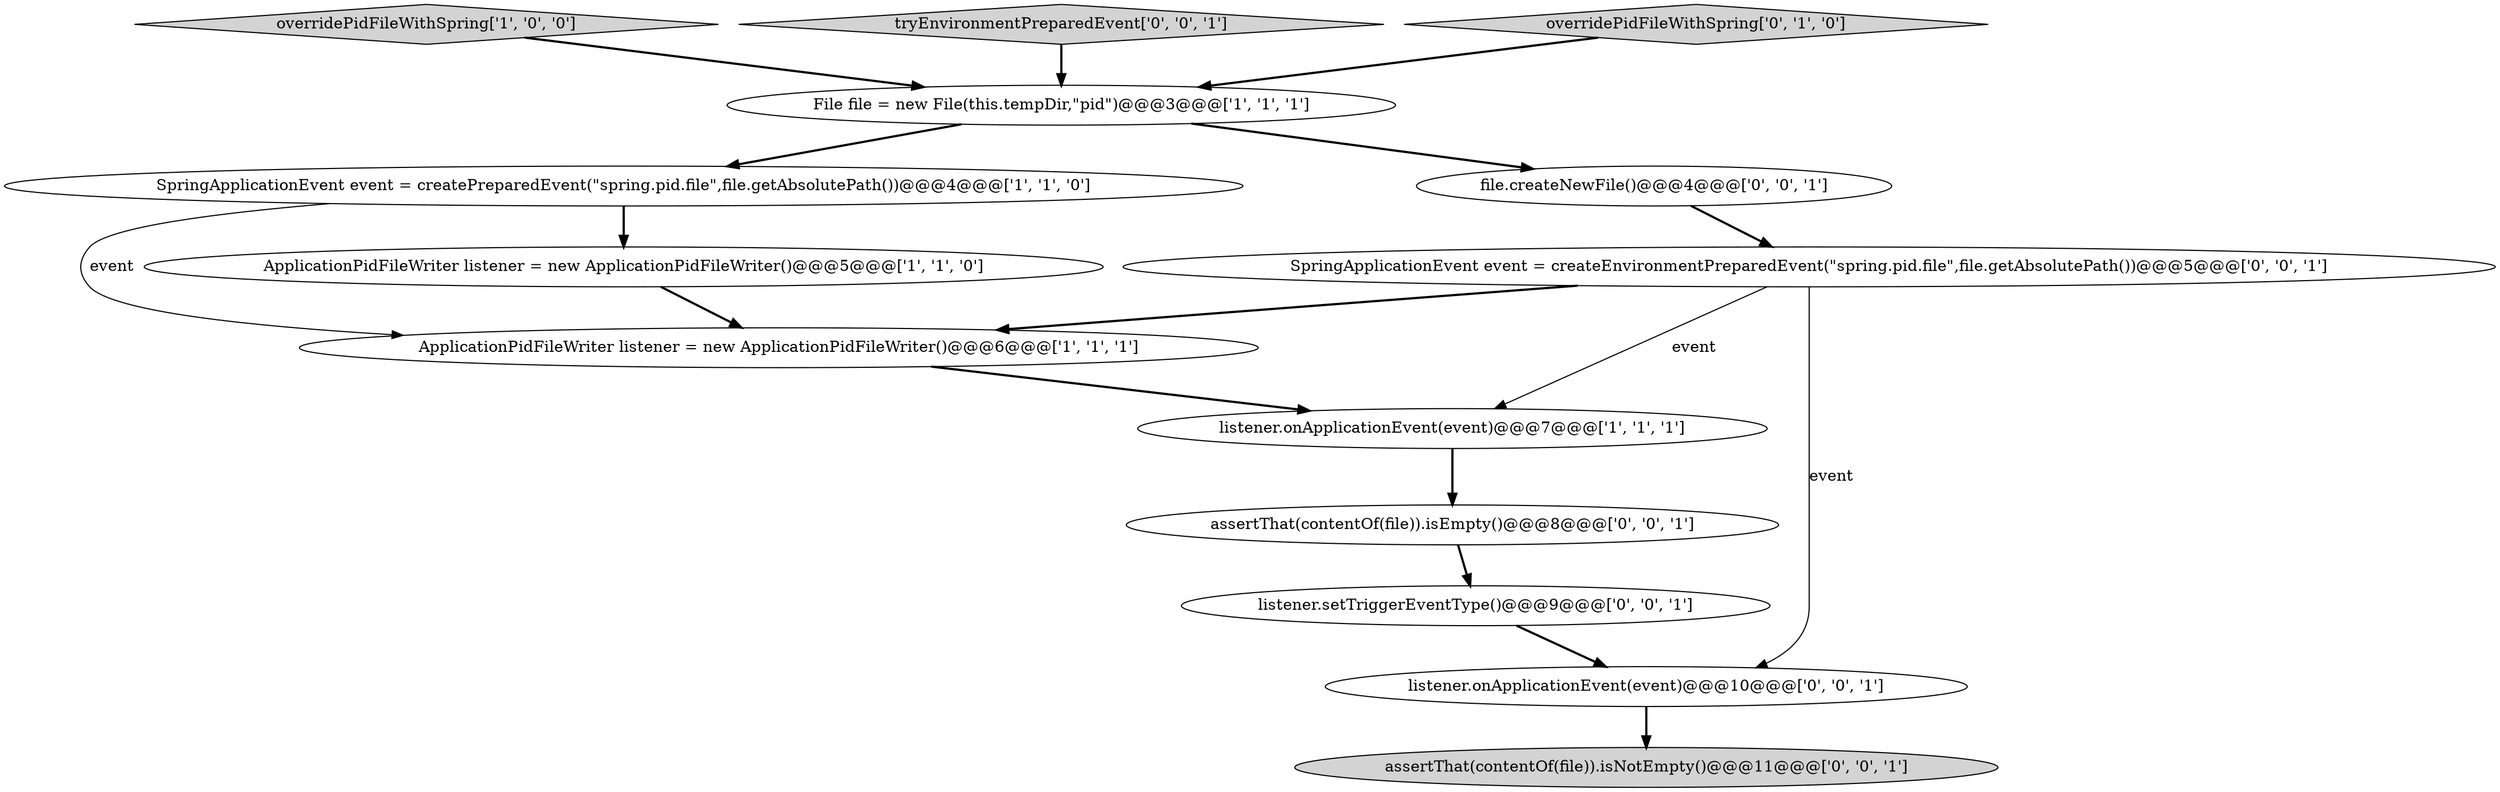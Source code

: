 digraph {
0 [style = filled, label = "ApplicationPidFileWriter listener = new ApplicationPidFileWriter()@@@5@@@['1', '1', '0']", fillcolor = white, shape = ellipse image = "AAA0AAABBB1BBB"];
3 [style = filled, label = "overridePidFileWithSpring['1', '0', '0']", fillcolor = lightgray, shape = diamond image = "AAA0AAABBB1BBB"];
9 [style = filled, label = "tryEnvironmentPreparedEvent['0', '0', '1']", fillcolor = lightgray, shape = diamond image = "AAA0AAABBB3BBB"];
2 [style = filled, label = "File file = new File(this.tempDir,\"pid\")@@@3@@@['1', '1', '1']", fillcolor = white, shape = ellipse image = "AAA0AAABBB1BBB"];
1 [style = filled, label = "SpringApplicationEvent event = createPreparedEvent(\"spring.pid.file\",file.getAbsolutePath())@@@4@@@['1', '1', '0']", fillcolor = white, shape = ellipse image = "AAA0AAABBB1BBB"];
7 [style = filled, label = "SpringApplicationEvent event = createEnvironmentPreparedEvent(\"spring.pid.file\",file.getAbsolutePath())@@@5@@@['0', '0', '1']", fillcolor = white, shape = ellipse image = "AAA0AAABBB3BBB"];
11 [style = filled, label = "listener.onApplicationEvent(event)@@@10@@@['0', '0', '1']", fillcolor = white, shape = ellipse image = "AAA0AAABBB3BBB"];
12 [style = filled, label = "file.createNewFile()@@@4@@@['0', '0', '1']", fillcolor = white, shape = ellipse image = "AAA0AAABBB3BBB"];
13 [style = filled, label = "listener.setTriggerEventType()@@@9@@@['0', '0', '1']", fillcolor = white, shape = ellipse image = "AAA0AAABBB3BBB"];
6 [style = filled, label = "overridePidFileWithSpring['0', '1', '0']", fillcolor = lightgray, shape = diamond image = "AAA0AAABBB2BBB"];
4 [style = filled, label = "ApplicationPidFileWriter listener = new ApplicationPidFileWriter()@@@6@@@['1', '1', '1']", fillcolor = white, shape = ellipse image = "AAA0AAABBB1BBB"];
8 [style = filled, label = "assertThat(contentOf(file)).isEmpty()@@@8@@@['0', '0', '1']", fillcolor = white, shape = ellipse image = "AAA0AAABBB3BBB"];
5 [style = filled, label = "listener.onApplicationEvent(event)@@@7@@@['1', '1', '1']", fillcolor = white, shape = ellipse image = "AAA0AAABBB1BBB"];
10 [style = filled, label = "assertThat(contentOf(file)).isNotEmpty()@@@11@@@['0', '0', '1']", fillcolor = lightgray, shape = ellipse image = "AAA0AAABBB3BBB"];
4->5 [style = bold, label=""];
1->4 [style = solid, label="event"];
12->7 [style = bold, label=""];
9->2 [style = bold, label=""];
13->11 [style = bold, label=""];
7->11 [style = solid, label="event"];
8->13 [style = bold, label=""];
11->10 [style = bold, label=""];
7->5 [style = solid, label="event"];
0->4 [style = bold, label=""];
5->8 [style = bold, label=""];
7->4 [style = bold, label=""];
2->1 [style = bold, label=""];
3->2 [style = bold, label=""];
2->12 [style = bold, label=""];
6->2 [style = bold, label=""];
1->0 [style = bold, label=""];
}
